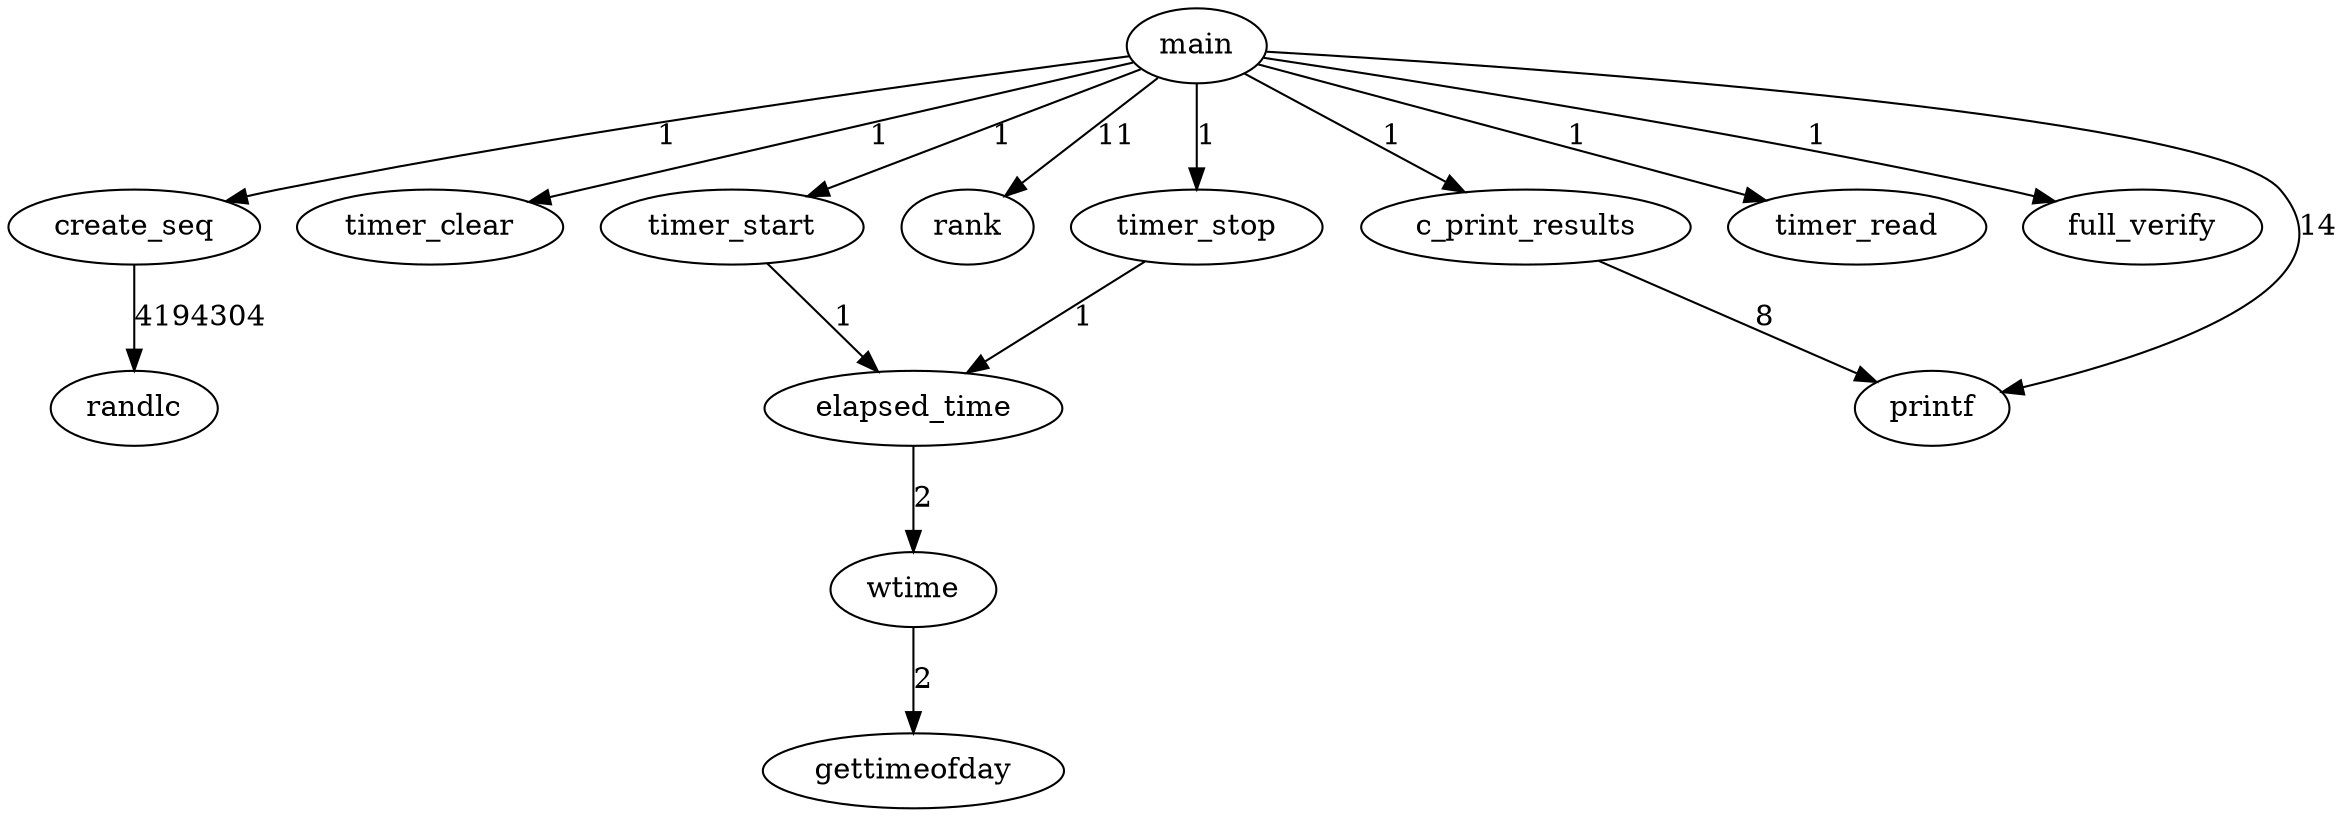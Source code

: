 digraph dynamic_call_graph {

	create_seq -> randlc [label="4194304"];
	main -> timer_clear [label="1"];
	main -> printf [label="14"];
	main -> create_seq [label="1"];
	main -> rank [label="11"];
	main -> timer_start [label="1"];
	main -> timer_stop [label="1"];
	main -> timer_read [label="1"];
	main -> full_verify [label="1"];
	main -> c_print_results [label="1"];
	c_print_results -> printf [label="8"];
	wtime -> gettimeofday [label="2"];
	elapsed_time -> wtime [label="2"];
	timer_start -> elapsed_time [label="1"];
	timer_stop -> elapsed_time [label="1"];
}
